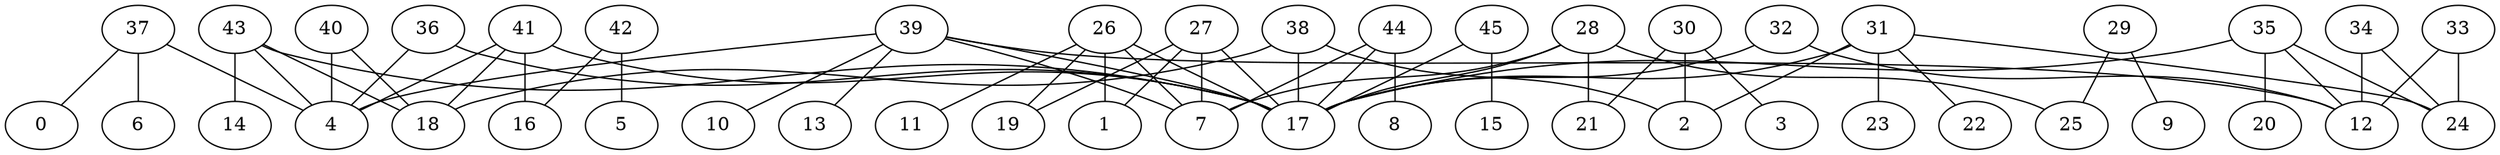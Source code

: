 /* Created by igraph @VERSION@ */
graph {
  0 [
    type=0
    name="Abdullah Sunata"
  ];
  1 [
    type=0
    name="Abu Dujanah"
  ];
  2 [
    type=0
    name="Abu Fida"
  ];
  3 [
    type=0
    name=Adung
  ];
  4 [
    type=0
    name="Ahmad Rofiq Ridho"
  ];
  5 [
    type=0
    name=Akram
  ];
  6 [
    type=0
    name="Asep Jaja"
  ];
  7 [
    type=0
    name="Azhari Husin"
  ];
  8 [
    type=0
    name=Cholily
  ];
  9 [
    type=0
    name="Heri Sigu Samboja"
  ];
  10 [
    type=0
    name="Imam Bukhori"
  ];
  11 [
    type=0
    name=Ismail
  ];
  12 [
    type=0
    name="Iwan Dharmawan"
  ];
  13 [
    type=0
    name=Jabir
  ];
  14 [
    type=0
    name="Joko Triharmanto"
  ];
  15 [
    type=0
    name=Misno
  ];
  16 [
    type=0
    name="Mohamed Saifuddin (alias Faiz)"
  ];
  17 [
    type=0
    name="Noordin Mohammed Top"
  ];
  18 [
    type=0
    name="Purnama Putra"
  ];
  19 [
    type=0
    name=Qotadah
  ];
  20 [
    type=0
    name=Saptono
  ];
  21 [
    type=0
    name="Son Hadi"
  ];
  22 [
    type=0
    name=Suramto
  ];
  23 [
    type=0
    name=Ubeid
  ];
  24 [
    type=0
    name=Urwah
  ];
  25 [
    type=0
    name="Usman bin Sef"
  ];
  26 [
    type=1
    name=meet1
  ];
  27 [
    type=1
    name=meet2
  ];
  28 [
    type=1
    name=meet3
  ];
  29 [
    type=1
    name=meet4
  ];
  30 [
    type=1
    name=meet5
  ];
  31 [
    type=1
    name=meet6
  ];
  32 [
    type=1
    name=meet7
  ];
  33 [
    type=1
    name=meet8
  ];
  34 [
    type=1
    name=meet9
  ];
  35 [
    type=1
    name=meet10
  ];
  36 [
    type=1
    name=meet11
  ];
  37 [
    type=1
    name=meet12
  ];
  38 [
    type=1
    name=meet13
  ];
  39 [
    type=1
    name=meet14
  ];
  40 [
    type=1
    name=meet15
  ];
  41 [
    type=1
    name=meet16
  ];
  42 [
    type=1
    name=meet17
  ];
  43 [
    type=1
    name=meet18
  ];
  44 [
    type=1
    name=meet19
  ];
  45 [
    type=1
    name=meet20
  ];

  37 -- 0;
  26 -- 1;
  27 -- 1;
  30 -- 2;
  31 -- 2;
  38 -- 2;
  30 -- 3;
  36 -- 4;
  37 -- 4;
  39 -- 4;
  40 -- 4;
  41 -- 4;
  43 -- 4;
  42 -- 5;
  37 -- 6;
  26 -- 7;
  27 -- 7;
  28 -- 7;
  39 -- 7;
  44 -- 7;
  44 -- 8;
  29 -- 9;
  39 -- 10;
  26 -- 11;
  32 -- 12;
  33 -- 12;
  34 -- 12;
  35 -- 12;
  39 -- 12;
  39 -- 13;
  43 -- 14;
  45 -- 15;
  41 -- 16;
  42 -- 16;
  26 -- 17;
  27 -- 17;
  28 -- 17;
  31 -- 17;
  32 -- 17;
  35 -- 17;
  36 -- 17;
  38 -- 17;
  39 -- 17;
  41 -- 17;
  43 -- 17;
  44 -- 17;
  45 -- 17;
  38 -- 18;
  40 -- 18;
  41 -- 18;
  43 -- 18;
  26 -- 19;
  27 -- 19;
  35 -- 20;
  28 -- 21;
  30 -- 21;
  31 -- 22;
  31 -- 23;
  31 -- 24;
  33 -- 24;
  34 -- 24;
  35 -- 24;
  28 -- 25;
  29 -- 25;
}
